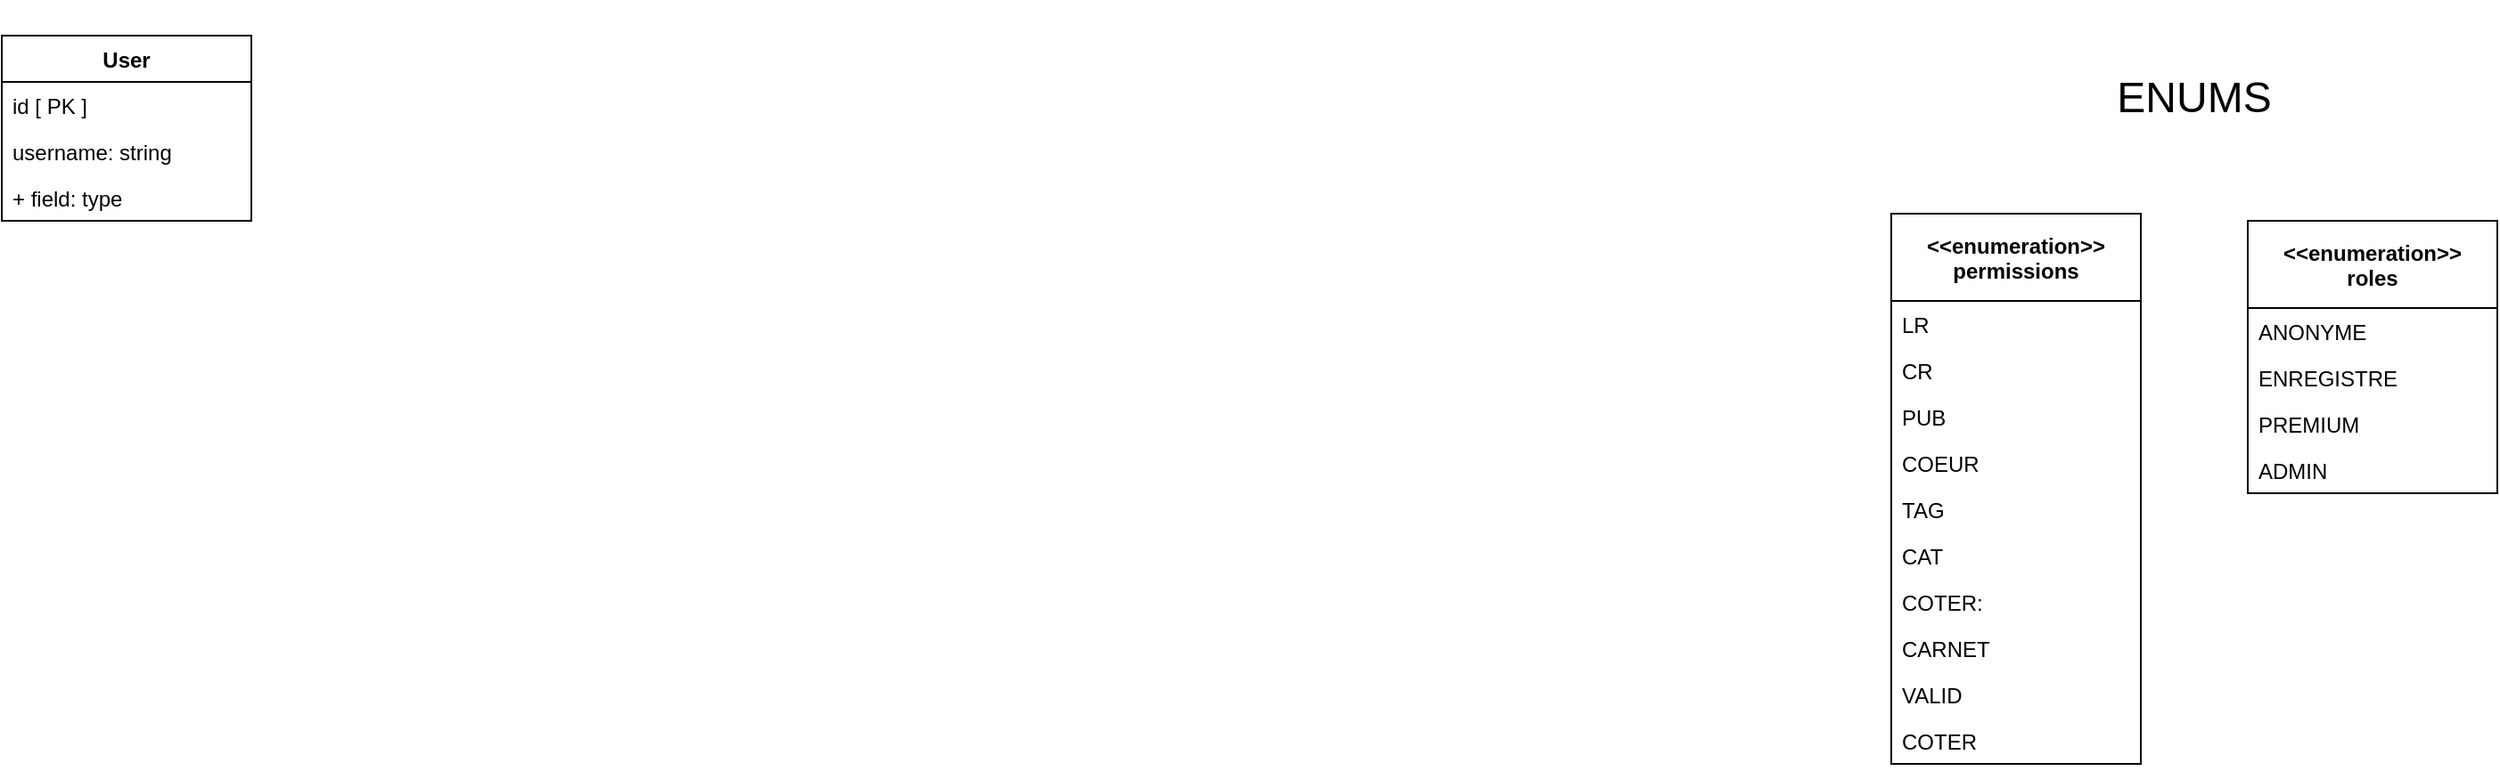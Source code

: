 <mxfile version="13.8.0" type="github">
  <diagram id="C5RBs43oDa-KdzZeNtuy" name="Page-1">
    <mxGraphModel dx="1417" dy="764" grid="1" gridSize="10" guides="1" tooltips="1" connect="1" arrows="1" fold="1" page="1" pageScale="1" pageWidth="827" pageHeight="1169" math="0" shadow="0">
      <root>
        <mxCell id="WIyWlLk6GJQsqaUBKTNV-0" />
        <mxCell id="WIyWlLk6GJQsqaUBKTNV-1" parent="WIyWlLk6GJQsqaUBKTNV-0" />
        <mxCell id="lSlasT7Fg2n5aYY_RcPW-0" value="User" style="swimlane;fontStyle=1;childLayout=stackLayout;horizontal=1;startSize=26;fillColor=none;horizontalStack=0;resizeParent=1;resizeParentMax=0;resizeLast=0;collapsible=1;marginBottom=0;" vertex="1" parent="WIyWlLk6GJQsqaUBKTNV-1">
          <mxGeometry x="160" y="120" width="140" height="104" as="geometry" />
        </mxCell>
        <mxCell id="lSlasT7Fg2n5aYY_RcPW-1" value="id [ PK ]" style="text;strokeColor=none;fillColor=none;align=left;verticalAlign=top;spacingLeft=4;spacingRight=4;overflow=hidden;rotatable=0;points=[[0,0.5],[1,0.5]];portConstraint=eastwest;" vertex="1" parent="lSlasT7Fg2n5aYY_RcPW-0">
          <mxGeometry y="26" width="140" height="26" as="geometry" />
        </mxCell>
        <mxCell id="lSlasT7Fg2n5aYY_RcPW-2" value="username: string" style="text;strokeColor=none;fillColor=none;align=left;verticalAlign=top;spacingLeft=4;spacingRight=4;overflow=hidden;rotatable=0;points=[[0,0.5],[1,0.5]];portConstraint=eastwest;" vertex="1" parent="lSlasT7Fg2n5aYY_RcPW-0">
          <mxGeometry y="52" width="140" height="26" as="geometry" />
        </mxCell>
        <mxCell id="lSlasT7Fg2n5aYY_RcPW-3" value="+ field: type" style="text;strokeColor=none;fillColor=none;align=left;verticalAlign=top;spacingLeft=4;spacingRight=4;overflow=hidden;rotatable=0;points=[[0,0.5],[1,0.5]];portConstraint=eastwest;" vertex="1" parent="lSlasT7Fg2n5aYY_RcPW-0">
          <mxGeometry y="78" width="140" height="26" as="geometry" />
        </mxCell>
        <mxCell id="lSlasT7Fg2n5aYY_RcPW-21" value="&lt;font style=&quot;font-size: 24px&quot;&gt;ENUMS&lt;/font&gt;" style="text;html=1;strokeColor=none;fillColor=none;align=center;verticalAlign=middle;whiteSpace=wrap;rounded=0;" vertex="1" parent="WIyWlLk6GJQsqaUBKTNV-1">
          <mxGeometry x="1290" y="100" width="200" height="110" as="geometry" />
        </mxCell>
        <mxCell id="lSlasT7Fg2n5aYY_RcPW-8" value="&lt;&lt;enumeration&gt;&gt; &#xa;roles" style="swimlane;fontStyle=1;childLayout=stackLayout;horizontal=1;startSize=49;fillColor=none;horizontalStack=0;resizeParent=1;resizeParentMax=0;resizeLast=0;collapsible=1;marginBottom=0;" vertex="1" parent="WIyWlLk6GJQsqaUBKTNV-1">
          <mxGeometry x="1420" y="224" width="140" height="153" as="geometry" />
        </mxCell>
        <mxCell id="lSlasT7Fg2n5aYY_RcPW-9" value="ANONYME" style="text;strokeColor=none;fillColor=none;align=left;verticalAlign=top;spacingLeft=4;spacingRight=4;overflow=hidden;rotatable=0;points=[[0,0.5],[1,0.5]];portConstraint=eastwest;" vertex="1" parent="lSlasT7Fg2n5aYY_RcPW-8">
          <mxGeometry y="49" width="140" height="26" as="geometry" />
        </mxCell>
        <mxCell id="lSlasT7Fg2n5aYY_RcPW-10" value="ENREGISTRE" style="text;strokeColor=none;fillColor=none;align=left;verticalAlign=top;spacingLeft=4;spacingRight=4;overflow=hidden;rotatable=0;points=[[0,0.5],[1,0.5]];portConstraint=eastwest;" vertex="1" parent="lSlasT7Fg2n5aYY_RcPW-8">
          <mxGeometry y="75" width="140" height="26" as="geometry" />
        </mxCell>
        <mxCell id="lSlasT7Fg2n5aYY_RcPW-11" value="PREMIUM" style="text;strokeColor=none;fillColor=none;align=left;verticalAlign=top;spacingLeft=4;spacingRight=4;overflow=hidden;rotatable=0;points=[[0,0.5],[1,0.5]];portConstraint=eastwest;" vertex="1" parent="lSlasT7Fg2n5aYY_RcPW-8">
          <mxGeometry y="101" width="140" height="26" as="geometry" />
        </mxCell>
        <mxCell id="lSlasT7Fg2n5aYY_RcPW-19" value="ADMIN" style="text;strokeColor=none;fillColor=none;align=left;verticalAlign=top;spacingLeft=4;spacingRight=4;overflow=hidden;rotatable=0;points=[[0,0.5],[1,0.5]];portConstraint=eastwest;" vertex="1" parent="lSlasT7Fg2n5aYY_RcPW-8">
          <mxGeometry y="127" width="140" height="26" as="geometry" />
        </mxCell>
        <mxCell id="lSlasT7Fg2n5aYY_RcPW-4" value="&lt;&lt;enumeration&gt;&gt; &#xa;permissions" style="swimlane;fontStyle=1;childLayout=stackLayout;horizontal=1;startSize=49;fillColor=none;horizontalStack=0;resizeParent=1;resizeParentMax=0;resizeLast=0;collapsible=1;marginBottom=0;" vertex="1" parent="WIyWlLk6GJQsqaUBKTNV-1">
          <mxGeometry x="1220" y="220" width="140" height="309" as="geometry" />
        </mxCell>
        <mxCell id="lSlasT7Fg2n5aYY_RcPW-5" value="LR" style="text;strokeColor=none;fillColor=none;align=left;verticalAlign=top;spacingLeft=4;spacingRight=4;overflow=hidden;rotatable=0;points=[[0,0.5],[1,0.5]];portConstraint=eastwest;" vertex="1" parent="lSlasT7Fg2n5aYY_RcPW-4">
          <mxGeometry y="49" width="140" height="26" as="geometry" />
        </mxCell>
        <mxCell id="lSlasT7Fg2n5aYY_RcPW-6" value="CR" style="text;strokeColor=none;fillColor=none;align=left;verticalAlign=top;spacingLeft=4;spacingRight=4;overflow=hidden;rotatable=0;points=[[0,0.5],[1,0.5]];portConstraint=eastwest;" vertex="1" parent="lSlasT7Fg2n5aYY_RcPW-4">
          <mxGeometry y="75" width="140" height="26" as="geometry" />
        </mxCell>
        <mxCell id="lSlasT7Fg2n5aYY_RcPW-7" value="PUB&#xa;" style="text;strokeColor=none;fillColor=none;align=left;verticalAlign=top;spacingLeft=4;spacingRight=4;overflow=hidden;rotatable=0;points=[[0,0.5],[1,0.5]];portConstraint=eastwest;" vertex="1" parent="lSlasT7Fg2n5aYY_RcPW-4">
          <mxGeometry y="101" width="140" height="26" as="geometry" />
        </mxCell>
        <mxCell id="lSlasT7Fg2n5aYY_RcPW-12" value="COEUR" style="text;strokeColor=none;fillColor=none;align=left;verticalAlign=top;spacingLeft=4;spacingRight=4;overflow=hidden;rotatable=0;points=[[0,0.5],[1,0.5]];portConstraint=eastwest;" vertex="1" parent="lSlasT7Fg2n5aYY_RcPW-4">
          <mxGeometry y="127" width="140" height="26" as="geometry" />
        </mxCell>
        <mxCell id="lSlasT7Fg2n5aYY_RcPW-13" value="TAG" style="text;strokeColor=none;fillColor=none;align=left;verticalAlign=top;spacingLeft=4;spacingRight=4;overflow=hidden;rotatable=0;points=[[0,0.5],[1,0.5]];portConstraint=eastwest;" vertex="1" parent="lSlasT7Fg2n5aYY_RcPW-4">
          <mxGeometry y="153" width="140" height="26" as="geometry" />
        </mxCell>
        <mxCell id="lSlasT7Fg2n5aYY_RcPW-14" value="CAT" style="text;strokeColor=none;fillColor=none;align=left;verticalAlign=top;spacingLeft=4;spacingRight=4;overflow=hidden;rotatable=0;points=[[0,0.5],[1,0.5]];portConstraint=eastwest;" vertex="1" parent="lSlasT7Fg2n5aYY_RcPW-4">
          <mxGeometry y="179" width="140" height="26" as="geometry" />
        </mxCell>
        <mxCell id="lSlasT7Fg2n5aYY_RcPW-15" value="COTER:" style="text;strokeColor=none;fillColor=none;align=left;verticalAlign=top;spacingLeft=4;spacingRight=4;overflow=hidden;rotatable=0;points=[[0,0.5],[1,0.5]];portConstraint=eastwest;" vertex="1" parent="lSlasT7Fg2n5aYY_RcPW-4">
          <mxGeometry y="205" width="140" height="26" as="geometry" />
        </mxCell>
        <mxCell id="lSlasT7Fg2n5aYY_RcPW-16" value="CARNET" style="text;strokeColor=none;fillColor=none;align=left;verticalAlign=top;spacingLeft=4;spacingRight=4;overflow=hidden;rotatable=0;points=[[0,0.5],[1,0.5]];portConstraint=eastwest;" vertex="1" parent="lSlasT7Fg2n5aYY_RcPW-4">
          <mxGeometry y="231" width="140" height="26" as="geometry" />
        </mxCell>
        <mxCell id="lSlasT7Fg2n5aYY_RcPW-17" value="VALID" style="text;strokeColor=none;fillColor=none;align=left;verticalAlign=top;spacingLeft=4;spacingRight=4;overflow=hidden;rotatable=0;points=[[0,0.5],[1,0.5]];portConstraint=eastwest;" vertex="1" parent="lSlasT7Fg2n5aYY_RcPW-4">
          <mxGeometry y="257" width="140" height="26" as="geometry" />
        </mxCell>
        <mxCell id="lSlasT7Fg2n5aYY_RcPW-18" value="COTER" style="text;strokeColor=none;fillColor=none;align=left;verticalAlign=top;spacingLeft=4;spacingRight=4;overflow=hidden;rotatable=0;points=[[0,0.5],[1,0.5]];portConstraint=eastwest;" vertex="1" parent="lSlasT7Fg2n5aYY_RcPW-4">
          <mxGeometry y="283" width="140" height="26" as="geometry" />
        </mxCell>
      </root>
    </mxGraphModel>
  </diagram>
</mxfile>
